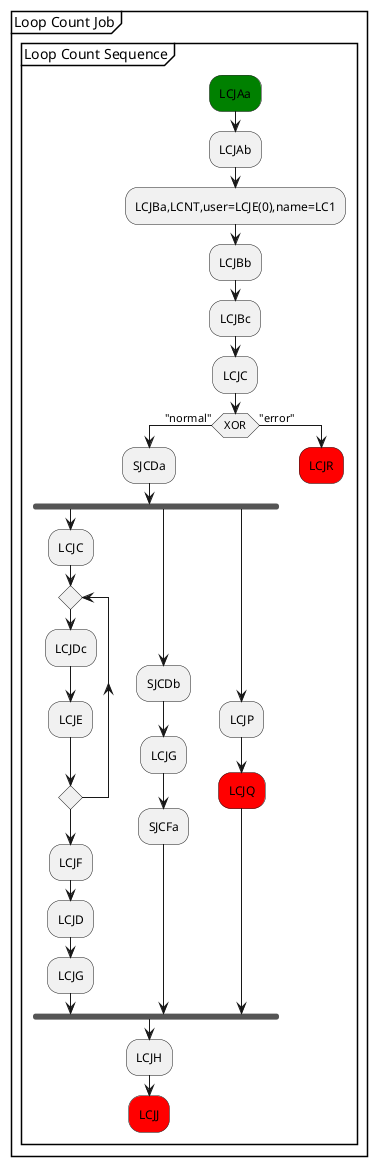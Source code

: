 @startuml
partition "Loop Count Job" {
group "Loop Count Sequence"
  #green:LCJAa;
  :LCJAb;
  :LCJBa,LCNT,user=LCJE(0),name=LC1;
  :LCJBb;
  :LCJBc;
  :LCJC;
  if (XOR) then ("normal")
    :SJCDa;
    fork
      :LCJC;
      repeat
        :LCJDc;
        :LCJE;
      repeat while
      :LCJF;
      :LCJD;
      :LCJG;
    fork again
    :SJCDb;
      :LCJG;
      :SJCFa;
    fork again
      :LCJP;
      #red:LCJQ;
    end fork
    :LCJH;
    #red:LCJJ;
    detach
  else ("error")
    #red:LCJR;
    detach
  endif
end group
}
@enduml